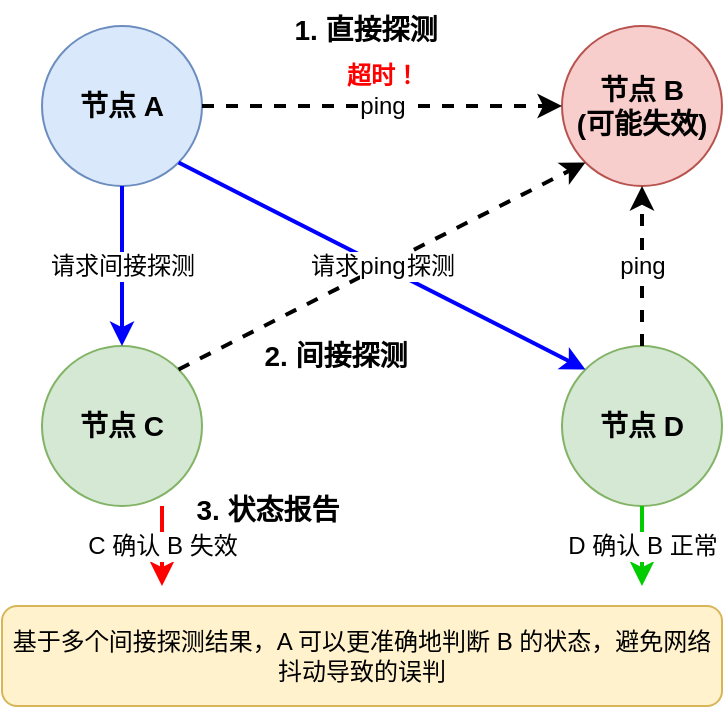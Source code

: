 <mxfile version="27.0.3">
  <diagram name="SWIM Protocol" id="kSGovt_9Euu7qF2u9ryy">
    <mxGraphModel dx="969" dy="578" grid="0" gridSize="10" guides="1" tooltips="1" connect="1" arrows="1" fold="1" page="0" pageScale="1" pageWidth="850" pageHeight="1100" math="0" shadow="0">
      <root>
        <mxCell id="0" />
        <mxCell id="1" parent="0" />
        <mxCell id="t71vtgfs8eBQJH4fCgFU-1" value="节点 A" style="ellipse;whiteSpace=wrap;html=1;aspect=fixed;fillColor=#dae8fc;strokeColor=#6c8ebf;fontSize=14;fontStyle=1" vertex="1" parent="1">
          <mxGeometry x="220" y="160" width="80" height="80" as="geometry" />
        </mxCell>
        <mxCell id="t71vtgfs8eBQJH4fCgFU-2" value="节点 B&lt;br&gt;(可能失效)" style="ellipse;whiteSpace=wrap;html=1;aspect=fixed;fillColor=#f8cecc;strokeColor=#b85450;fontSize=14;fontStyle=1" vertex="1" parent="1">
          <mxGeometry x="480" y="160" width="80" height="80" as="geometry" />
        </mxCell>
        <mxCell id="t71vtgfs8eBQJH4fCgFU-3" value="节点 C" style="ellipse;whiteSpace=wrap;html=1;aspect=fixed;fillColor=#d5e8d4;strokeColor=#82b366;fontSize=14;fontStyle=1" vertex="1" parent="1">
          <mxGeometry x="220" y="320" width="80" height="80" as="geometry" />
        </mxCell>
        <mxCell id="t71vtgfs8eBQJH4fCgFU-4" value="节点 D" style="ellipse;whiteSpace=wrap;html=1;aspect=fixed;fillColor=#d5e8d4;strokeColor=#82b366;fontSize=14;fontStyle=1" vertex="1" parent="1">
          <mxGeometry x="480" y="320" width="80" height="80" as="geometry" />
        </mxCell>
        <mxCell id="t71vtgfs8eBQJH4fCgFU-5" value="1. 直接探测" style="text;html=1;strokeColor=none;fillColor=none;align=center;verticalAlign=middle;whiteSpace=wrap;rounded=0;fontSize=14;fontStyle=1" vertex="1" parent="1">
          <mxGeometry x="332" y="147" width="100" height="30" as="geometry" />
        </mxCell>
        <mxCell id="t71vtgfs8eBQJH4fCgFU-6" value="ping" style="endArrow=classic;html=1;rounded=0;fontSize=12;exitX=1;exitY=0.5;exitDx=0;exitDy=0;entryX=0;entryY=0.5;entryDx=0;entryDy=0;strokeWidth=2;dashed=1;" edge="1" parent="1" source="t71vtgfs8eBQJH4fCgFU-1" target="t71vtgfs8eBQJH4fCgFU-2">
          <mxGeometry width="50" height="50" relative="1" as="geometry">
            <mxPoint x="310" y="200" as="sourcePoint" />
            <mxPoint x="470" y="200" as="targetPoint" />
          </mxGeometry>
        </mxCell>
        <mxCell id="t71vtgfs8eBQJH4fCgFU-7" value="超时！" style="text;html=1;align=center;verticalAlign=middle;resizable=0;points=[];autosize=1;strokeColor=none;fillColor=none;fontSize=12;fontColor=#FF0000;fontStyle=1" vertex="1" parent="1">
          <mxGeometry x="360" y="170" width="60" height="30" as="geometry" />
        </mxCell>
        <mxCell id="t71vtgfs8eBQJH4fCgFU-8" value="2. 间接探测" style="text;html=1;strokeColor=none;fillColor=none;align=center;verticalAlign=middle;whiteSpace=wrap;rounded=0;fontSize=14;fontStyle=1" vertex="1" parent="1">
          <mxGeometry x="317" y="310" width="100" height="30" as="geometry" />
        </mxCell>
        <mxCell id="t71vtgfs8eBQJH4fCgFU-9" value="请求间接探测" style="endArrow=classic;html=1;rounded=0;fontSize=12;exitX=0.5;exitY=1;exitDx=0;exitDy=0;entryX=0.5;entryY=0;entryDx=0;entryDy=0;strokeWidth=2;strokeColor=#0000FF;" edge="1" parent="1" source="t71vtgfs8eBQJH4fCgFU-1" target="t71vtgfs8eBQJH4fCgFU-3">
          <mxGeometry width="50" height="50" relative="1" as="geometry">
            <mxPoint x="260" y="250" as="sourcePoint" />
            <mxPoint x="260" y="310" as="targetPoint" />
          </mxGeometry>
        </mxCell>
        <mxCell id="t71vtgfs8eBQJH4fCgFU-10" value="请求间接探测" style="endArrow=classic;html=1;rounded=0;fontSize=12;exitX=1;exitY=1;exitDx=0;exitDy=0;entryX=0;entryY=0;entryDx=0;entryDy=0;strokeWidth=2;strokeColor=#0000FF;" edge="1" parent="1" source="t71vtgfs8eBQJH4fCgFU-1" target="t71vtgfs8eBQJH4fCgFU-4">
          <mxGeometry width="50" height="50" relative="1" as="geometry">
            <mxPoint x="270" y="250" as="sourcePoint" />
            <mxPoint x="270" y="310" as="targetPoint" />
          </mxGeometry>
        </mxCell>
        <mxCell id="t71vtgfs8eBQJH4fCgFU-11" value="ping" style="endArrow=classic;html=1;rounded=0;fontSize=12;exitX=1;exitY=0;exitDx=0;exitDy=0;entryX=0;entryY=1;entryDx=0;entryDy=0;strokeWidth=2;dashed=1;" edge="1" parent="1" source="t71vtgfs8eBQJH4fCgFU-3" target="t71vtgfs8eBQJH4fCgFU-2">
          <mxGeometry width="50" height="50" relative="1" as="geometry">
            <mxPoint x="300" y="320" as="sourcePoint" />
            <mxPoint x="470" y="230" as="targetPoint" />
          </mxGeometry>
        </mxCell>
        <mxCell id="t71vtgfs8eBQJH4fCgFU-12" value="ping" style="endArrow=classic;html=1;rounded=0;fontSize=12;exitX=0.5;exitY=0;exitDx=0;exitDy=0;entryX=0.5;entryY=1;entryDx=0;entryDy=0;strokeWidth=2;dashed=1;" edge="1" parent="1" source="t71vtgfs8eBQJH4fCgFU-4" target="t71vtgfs8eBQJH4fCgFU-2">
          <mxGeometry width="50" height="50" relative="1" as="geometry">
            <mxPoint x="290" y="340" as="sourcePoint" />
            <mxPoint x="490" y="230" as="targetPoint" />
          </mxGeometry>
        </mxCell>
        <mxCell id="t71vtgfs8eBQJH4fCgFU-13" value="3. 状态报告" style="text;html=1;strokeColor=none;fillColor=none;align=center;verticalAlign=middle;whiteSpace=wrap;rounded=0;fontSize=14;fontStyle=1" vertex="1" parent="1">
          <mxGeometry x="283" y="387" width="100" height="30" as="geometry" />
        </mxCell>
        <mxCell id="t71vtgfs8eBQJH4fCgFU-14" value="C 确认 B 失效" style="endArrow=classic;html=1;rounded=0;fontSize=12;exitX=0.5;exitY=1;exitDx=0;exitDy=0;entryX=0.5;entryY=0;entryDx=0;entryDy=0;strokeWidth=2;strokeColor=#FF0000;" edge="1" parent="1">
          <mxGeometry width="50" height="50" relative="1" as="geometry">
            <mxPoint x="280" y="400" as="sourcePoint" />
            <mxPoint x="280" y="440" as="targetPoint" />
          </mxGeometry>
        </mxCell>
        <mxCell id="t71vtgfs8eBQJH4fCgFU-15" value="D 确认 B 正常" style="endArrow=classic;html=1;rounded=0;fontSize=12;exitX=0.5;exitY=1;exitDx=0;exitDy=0;entryX=0.5;entryY=0;entryDx=0;entryDy=0;strokeWidth=2;strokeColor=#00CC00;" edge="1" parent="1">
          <mxGeometry width="50" height="50" relative="1" as="geometry">
            <mxPoint x="520" y="400" as="sourcePoint" />
            <mxPoint x="520" y="440" as="targetPoint" />
          </mxGeometry>
        </mxCell>
        <mxCell id="t71vtgfs8eBQJH4fCgFU-16" value="基于多个间接探测结果，A 可以更准确地判断 B 的状态，避免网络抖动导致的误判" style="rounded=1;whiteSpace=wrap;html=1;fillColor=#fff2cc;strokeColor=#d6b656;fontSize=12;align=center;" vertex="1" parent="1">
          <mxGeometry x="200" y="450" width="360" height="50" as="geometry" />
        </mxCell>
      </root>
    </mxGraphModel>
  </diagram>
</mxfile>
